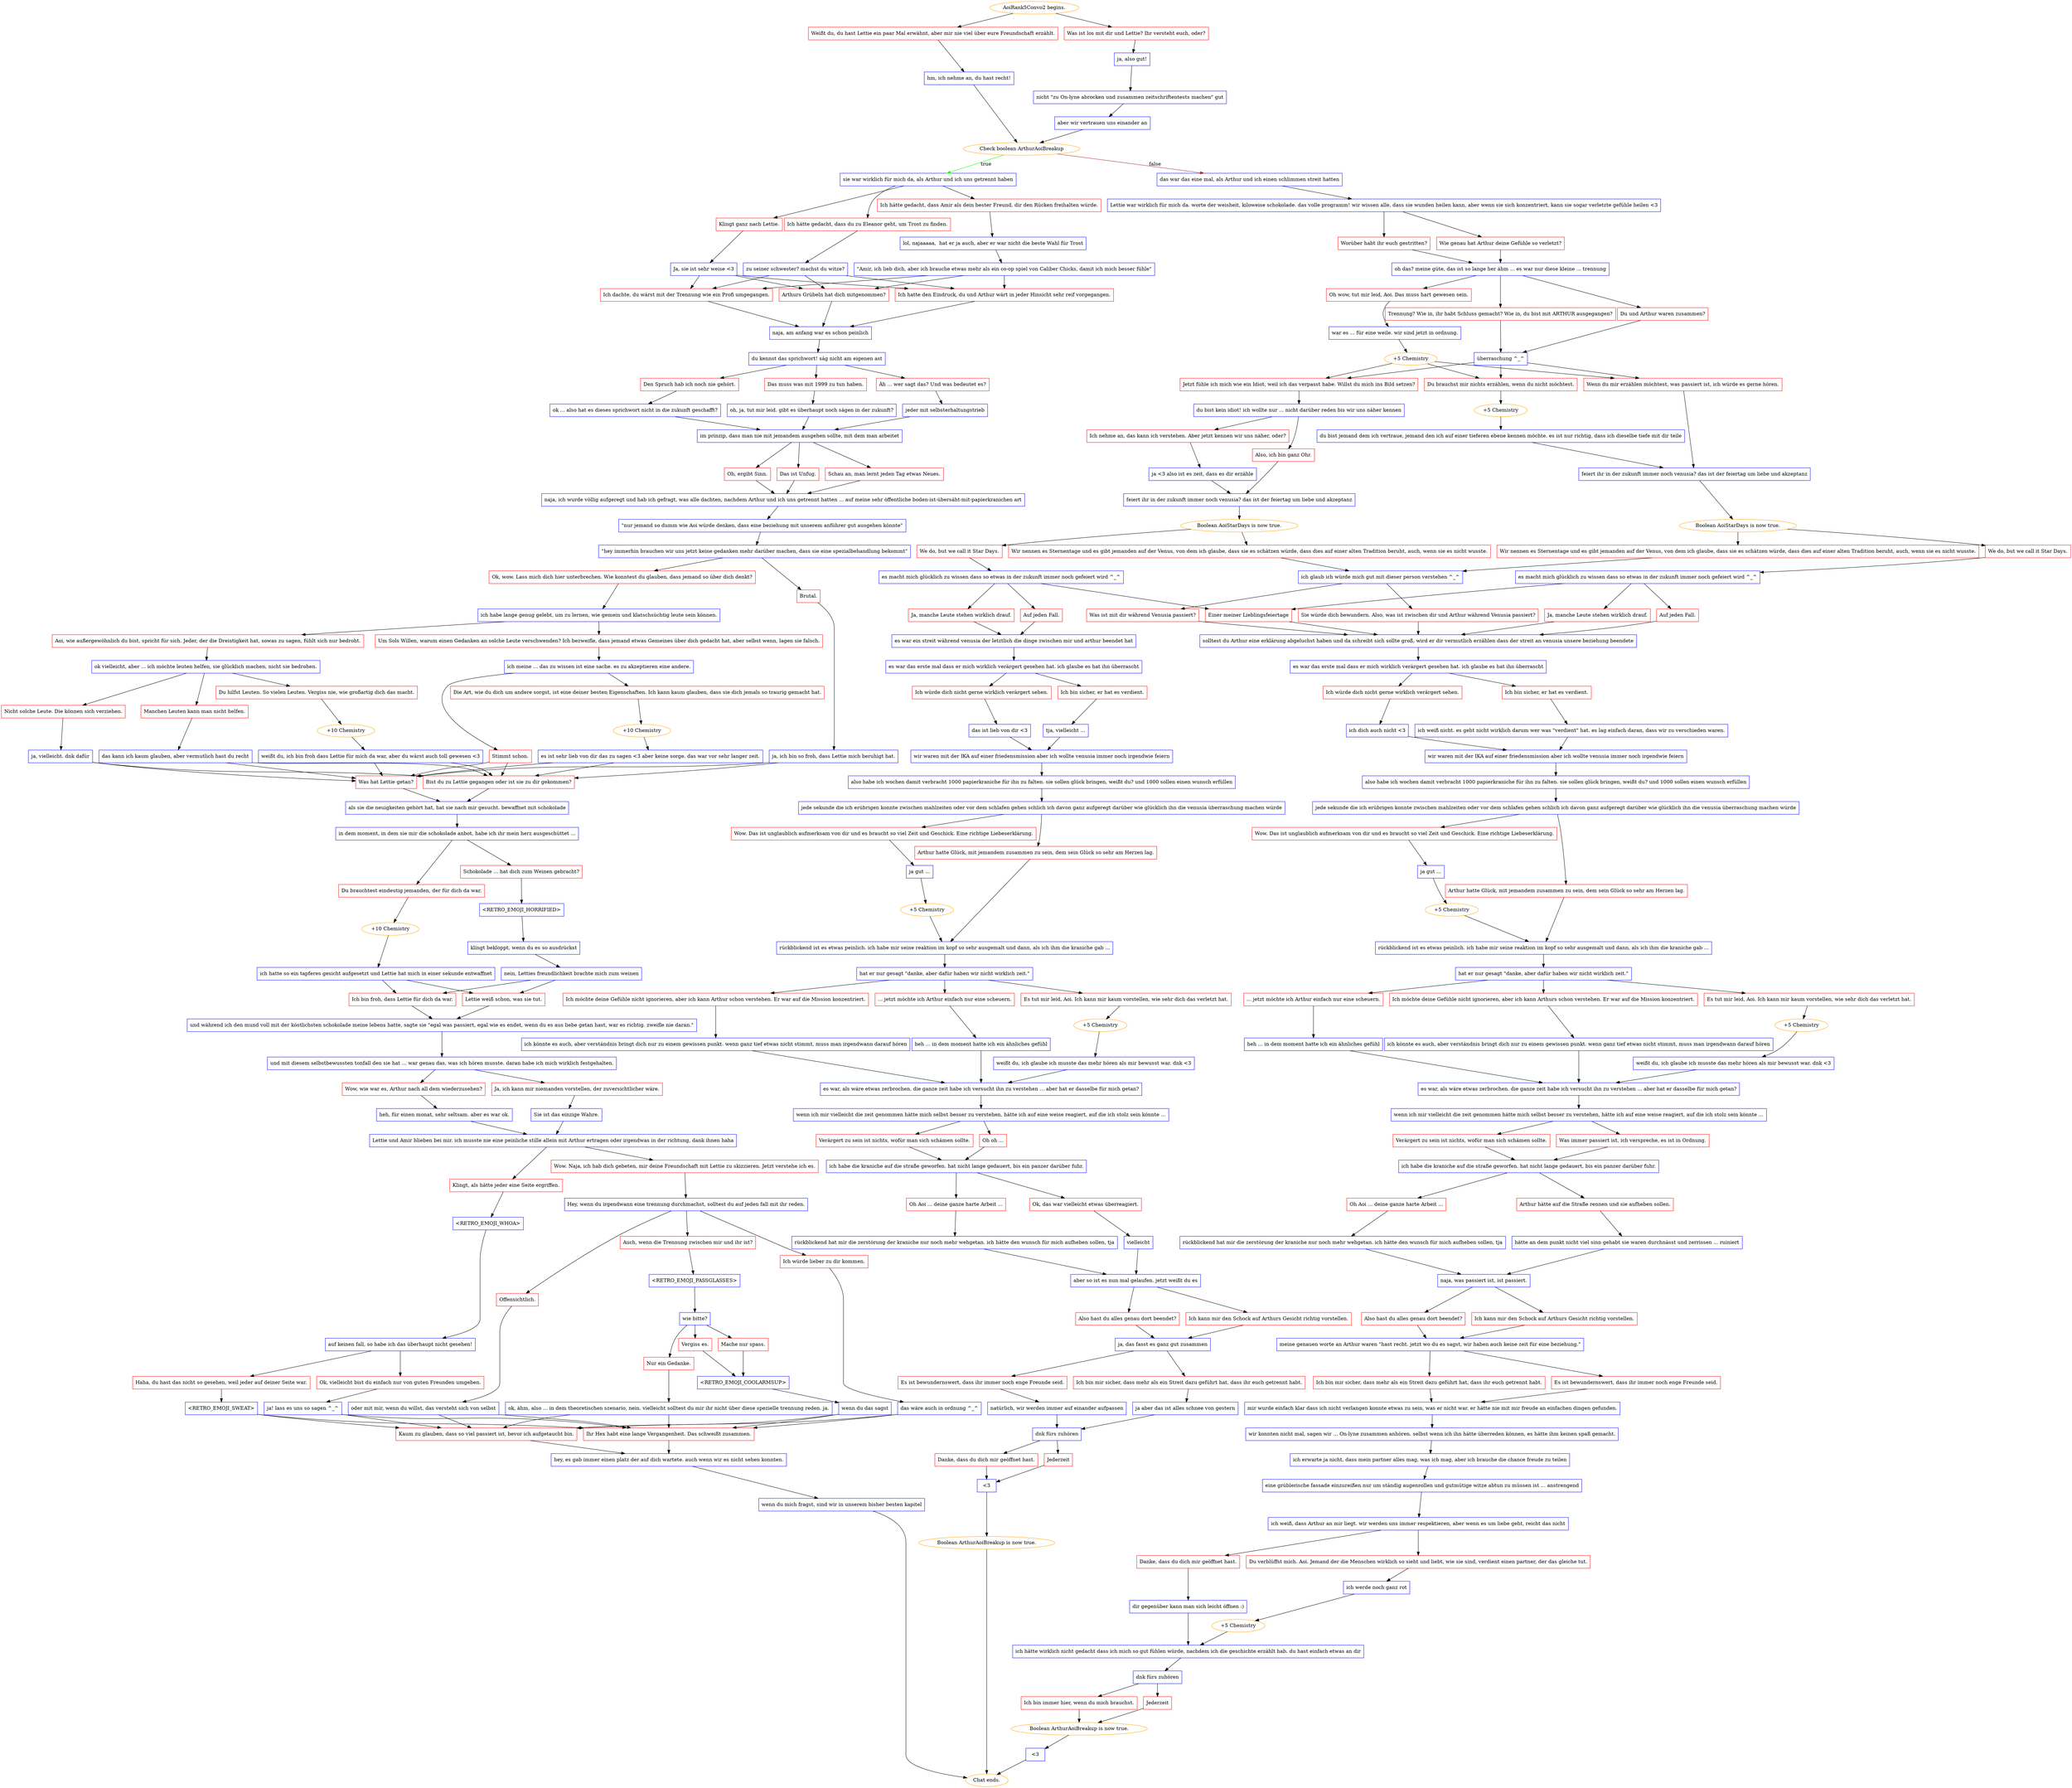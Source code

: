 digraph {
	"AoiRank5Convo2 begins." [color=orange];
		"AoiRank5Convo2 begins." -> j3477021569;
		"AoiRank5Convo2 begins." -> j3294594402;
	j3477021569 [label="Weißt du, du hast Lettie ein paar Mal erwähnt, aber mir nie viel über eure Freundschaft erzählt.",shape=box,color=red];
		j3477021569 -> j3650280233;
	j3294594402 [label="Was ist los mit dir und Lettie? Ihr versteht euch, oder?",shape=box,color=red];
		j3294594402 -> j3487006974;
	j3650280233 [label="hm, ich nehme an, du hast recht!",shape=box,color=blue];
		j3650280233 -> j3919667655;
	j3487006974 [label="ja, also gut!",shape=box,color=blue];
		j3487006974 -> j1488090447;
	j3919667655 [label="Check boolean ArthurAoiBreakup",color=orange];
		j3919667655 -> j3560414263 [label=true,color=green];
		j3919667655 -> j2939647334 [label=false,color=brown];
	j1488090447 [label="nicht \"zu On-lyne abrocken und zusammen zeitschriftentests machen\" gut",shape=box,color=blue];
		j1488090447 -> j1268631078;
	j3560414263 [label="sie war wirklich für mich da, als Arthur und ich uns getrennt haben",shape=box,color=blue];
		j3560414263 -> j3977322530;
		j3560414263 -> j3720492123;
		j3560414263 -> j3176585281;
	j2939647334 [label="das war das eine mal, als Arthur und ich einen schlimmen streit hatten",shape=box,color=blue];
		j2939647334 -> j1392105976;
	j1268631078 [label="aber wir vertrauen uns einander an",shape=box,color=blue];
		j1268631078 -> j3919667655;
	j3977322530 [label="Ich hätte gedacht, dass du zu Eleanor geht, um Trost zu finden.",shape=box,color=red];
		j3977322530 -> j3390606686;
	j3720492123 [label="Ich hätte gedacht, dass Amir als dein bester Freund, dir den Rücken freihalten würde.",shape=box,color=red];
		j3720492123 -> j4102182288;
	j3176585281 [label="Klingt ganz nach Lettie.",shape=box,color=red];
		j3176585281 -> j2570340205;
	j1392105976 [label="Lettie war wirklich für mich da. worte der weisheit, kiloweise schokolade. das volle programm! wir wissen alle, dass sie wunden heilen kann, aber wenn sie sich konzentriert, kann sie sogar verletzte gefühle heilen <3",shape=box,color=blue];
		j1392105976 -> j3094957696;
		j1392105976 -> j441304793;
	j3390606686 [label="zu seiner schwester? machst du witze?",shape=box,color=blue];
		j3390606686 -> j780218478;
		j3390606686 -> j504691422;
		j3390606686 -> j1503249200;
	j4102182288 [label="lol, najaaaaa,  hat er ja auch, aber er war nicht die beste Wahl für Trost",shape=box,color=blue];
		j4102182288 -> j3913052043;
	j2570340205 [label="Ja, sie ist sehr weise <3",shape=box,color=blue];
		j2570340205 -> j780218478;
		j2570340205 -> j504691422;
		j2570340205 -> j1503249200;
	j3094957696 [label="Worüber habt ihr euch gestritten?",shape=box,color=red];
		j3094957696 -> j3691853665;
	j441304793 [label="Wie genau hat Arthur deine Gefühle so verletzt?",shape=box,color=red];
		j441304793 -> j3691853665;
	j780218478 [label="Arthurs Grübeln hat dich mitgenommen?",shape=box,color=red];
		j780218478 -> j535762862;
	j504691422 [label="Ich dachte, du wärst mit der Trennung wie ein Profi umgegangen.",shape=box,color=red];
		j504691422 -> j535762862;
	j1503249200 [label="Ich hatte den Eindruck, du und Arthur wärt in jeder Hinsicht sehr reif vorgegangen.",shape=box,color=red];
		j1503249200 -> j535762862;
	j3913052043 [label="\"Amir, ich lieb dich, aber ich brauche etwas mehr als ein co-op spiel von Caliber Chicks, damit ich mich besser fühle\"",shape=box,color=blue];
		j3913052043 -> j780218478;
		j3913052043 -> j504691422;
		j3913052043 -> j1503249200;
	j3691853665 [label="oh das? meine güte, das ist so lange her ähm ... es war nur diese kleine ... trennung",shape=box,color=blue];
		j3691853665 -> j3103148362;
		j3691853665 -> j3460285749;
		j3691853665 -> j3544741122;
	j535762862 [label="naja, am anfang war es schon peinlich",shape=box,color=blue];
		j535762862 -> j3767850357;
	j3103148362 [label="Du und Arthur waren zusammen?",shape=box,color=red];
		j3103148362 -> j2662232047;
	j3460285749 [label="Trennung? Wie in, ihr habt Schluss gemacht? Wie in, du bist mit ARTHUR ausgegangen?",shape=box,color=red];
		j3460285749 -> j2662232047;
	j3544741122 [label="Oh wow, tut mir leid, Aoi. Das muss hart gewesen sein.",shape=box,color=red];
		j3544741122 -> j613455927;
	j3767850357 [label="du kennst das sprichwort! säg nicht am eigenen ast",shape=box,color=blue];
		j3767850357 -> j3901383891;
		j3767850357 -> j3266433402;
		j3767850357 -> j327862373;
	j2662232047 [label="überraschung ^_^",shape=box,color=blue];
		j2662232047 -> j2466696212;
		j2662232047 -> j3356162265;
		j2662232047 -> j568164508;
	j613455927 [label="war es ... für eine weile. wir sind jetzt in ordnung.",shape=box,color=blue];
		j613455927 -> j1152607240;
	j3901383891 [label="Den Spruch hab ich noch nie gehört.",shape=box,color=red];
		j3901383891 -> j2303475129;
	j3266433402 [label="Das muss was mit 1999 zu tun haben.",shape=box,color=red];
		j3266433402 -> j4052316496;
	j327862373 [label="Äh ... wer sagt das? Und was bedeutet es?",shape=box,color=red];
		j327862373 -> j2016711953;
	j2466696212 [label="Du brauchst mir nichts erzählen, wenn du nicht möchtest.",shape=box,color=red];
		j2466696212 -> j2939144316;
	j3356162265 [label="Wenn du mir erzählen möchtest, was passiert ist, ich würde es gerne hören.",shape=box,color=red];
		j3356162265 -> j1672078435;
	j568164508 [label="Jetzt fühle ich mich wie ein Idiot, weil ich das verpasst habe. Willst du mich ins Bild setzen?",shape=box,color=red];
		j568164508 -> j3243603313;
	j1152607240 [label="+5 Chemistry",color=orange];
		j1152607240 -> j2466696212;
		j1152607240 -> j3356162265;
		j1152607240 -> j568164508;
	j2303475129 [label="ok ... also hat es dieses sprichwort nicht in die zukunft geschafft?",shape=box,color=blue];
		j2303475129 -> j1015589545;
	j4052316496 [label="oh, ja, tut mir leid. gibt es überhaupt noch sägen in der zukunft?",shape=box,color=blue];
		j4052316496 -> j1015589545;
	j2016711953 [label="jeder mit selbsterhaltungstrieb",shape=box,color=blue];
		j2016711953 -> j1015589545;
	j2939144316 [label="+5 Chemistry",color=orange];
		j2939144316 -> j1369342312;
	j1672078435 [label="feiert ihr in der zukunft immer noch venusia? das ist der feiertag um liebe und akzeptanz",shape=box,color=blue];
		j1672078435 -> j3698431878;
	j3243603313 [label="du bist kein idiot! ich wollte nur ... nicht darüber reden bis wir uns näher kennen",shape=box,color=blue];
		j3243603313 -> j3265339991;
		j3243603313 -> j3744511865;
	j1015589545 [label="im prinzip, dass man nie mit jemandem ausgehen sollte, mit dem man arbeitet",shape=box,color=blue];
		j1015589545 -> j4029605629;
		j1015589545 -> j2716159102;
		j1015589545 -> j2268184551;
	j1369342312 [label="du bist jemand dem ich vertraue, jemand den ich auf einer tieferen ebene kennen möchte. es ist nur richtig, dass ich dieselbe tiefe mit dir teile",shape=box,color=blue];
		j1369342312 -> j1672078435;
	j3698431878 [label="Boolean AoiStarDays is now true.",color=orange];
		j3698431878 -> j3611005514;
		j3698431878 -> j1807343588;
	j3265339991 [label="Also, ich bin ganz Ohr.",shape=box,color=red];
		j3265339991 -> j2591609344;
	j3744511865 [label="Ich nehme an, das kann ich verstehen. Aber jetzt kennen wir uns näher, oder?",shape=box,color=red];
		j3744511865 -> j2867144364;
	j4029605629 [label="Oh, ergibt Sinn.",shape=box,color=red];
		j4029605629 -> j2865306154;
	j2716159102 [label="Das ist Unfug.",shape=box,color=red];
		j2716159102 -> j2865306154;
	j2268184551 [label="Schau an, man lernt jeden Tag etwas Neues.",shape=box,color=red];
		j2268184551 -> j2865306154;
	j3611005514 [label="We do, but we call it Star Days.",shape=box,color=red];
		j3611005514 -> j296850145;
	j1807343588 [label="Wir nennen es Sternentage und es gibt jemanden auf der Venus, von dem ich glaube, dass sie es schätzen würde, dass dies auf einer alten Tradition beruht, auch, wenn sie es nicht wusste.",shape=box,color=red];
		j1807343588 -> j4126614839;
	j2591609344 [label="feiert ihr in der zukunft immer noch venusia? das ist der feiertag um liebe und akzeptanz",shape=box,color=blue];
		j2591609344 -> j3257642712;
	j2867144364 [label="ja <3 also ist es zeit, dass es dir erzähle",shape=box,color=blue];
		j2867144364 -> j2591609344;
	j2865306154 [label="naja, ich wurde völlig aufgeregt und hab ich gefragt, was alle dachten, nachdem Arthur und ich uns getrennt hatten ... auf meine sehr öffentliche boden-ist-übersäht-mit-papierkranichen art",shape=box,color=blue];
		j2865306154 -> j675491734;
	j296850145 [label="es macht mich glücklich zu wissen dass so etwas in der zukunft immer noch gefeiert wird ^_^",shape=box,color=blue];
		j296850145 -> j1763626444;
		j296850145 -> j1506952043;
		j296850145 -> j1950791136;
	j4126614839 [label="ich glaub ich würde mich gut mit dieser person verstehen ^_^",shape=box,color=blue];
		j4126614839 -> j835873596;
		j4126614839 -> j2275949918;
	j3257642712 [label="Boolean AoiStarDays is now true.",color=orange];
		j3257642712 -> j1434432368;
		j3257642712 -> j1212413361;
	j675491734 [label="\"nur jemand so dumm wie Aoi würde denken, dass eine beziehung mit unserem anführer gut ausgehen könnte\"",shape=box,color=blue];
		j675491734 -> j3446516742;
	j1763626444 [label="Auf jeden Fall.",shape=box,color=red];
		j1763626444 -> j3290331504;
	j1506952043 [label="Ja, manche Leute stehen wirklich drauf.",shape=box,color=red];
		j1506952043 -> j3290331504;
	j1950791136 [label="Einer meiner Lieblingsfeiertage",shape=box,color=red];
		j1950791136 -> j3290331504;
	j835873596 [label="Sie würde dich bewundern. Also, was ist zwischen dir und Arthur während Venusia passiert?",shape=box,color=red];
		j835873596 -> j3290331504;
	j2275949918 [label="Was ist mit dir während Venusia passiert?",shape=box,color=red];
		j2275949918 -> j3290331504;
	j1434432368 [label="Wir nennen es Sternentage und es gibt jemanden auf der Venus, von dem ich glaube, dass sie es schätzen würde, dass dies auf einer alten Tradition beruht, auch, wenn sie es nicht wusste.",shape=box,color=red];
		j1434432368 -> j4126614839;
	j1212413361 [label="We do, but we call it Star Days.",shape=box,color=red];
		j1212413361 -> j170454315;
	j3446516742 [label="\"hey immerhin brauchen wir uns jetzt keine gedanken mehr darüber machen, dass sie eine spezialbehandlung bekommt\"",shape=box,color=blue];
		j3446516742 -> j422920866;
		j3446516742 -> j3265308304;
	j3290331504 [label="solltest du Arthur eine erklärung abgeluchst haben und da schreibt sich sollte groß, wird er dir vermutlich erzählen dass der streit an venusia unsere beziehung beendete",shape=box,color=blue];
		j3290331504 -> j793407877;
	j170454315 [label="es macht mich glücklich zu wissen dass so etwas in der zukunft immer noch gefeiert wird ^_^",shape=box,color=blue];
		j170454315 -> j1950791136;
		j170454315 -> j795337374;
		j170454315 -> j138446416;
	j422920866 [label="Ok, wow. Lass mich dich hier unterbrechen. Wie konntest du glauben, dass jemand so über dich denkt?",shape=box,color=red];
		j422920866 -> j1260147142;
	j3265308304 [label="Brutal.",shape=box,color=red];
		j3265308304 -> j3197208839;
	j793407877 [label="es war das erste mal dass er mich wirklich verärgert gesehen hat. ich glaube es hat ihn überrascht",shape=box,color=blue];
		j793407877 -> j4046630151;
		j793407877 -> j2077420198;
	j795337374 [label="Ja, manche Leute stehen wirklich drauf.",shape=box,color=red];
		j795337374 -> j3992732885;
	j138446416 [label="Auf jeden Fall.",shape=box,color=red];
		j138446416 -> j3992732885;
	j1260147142 [label="ich habe lange genug gelebt, um zu lernen, wie gemein und klatschsüchtig leute sein können.",shape=box,color=blue];
		j1260147142 -> j2432588863;
		j1260147142 -> j779221651;
	j3197208839 [label="ja, ich bin so froh, dass Lettie mich beruhigt hat.",shape=box,color=blue];
		j3197208839 -> j2506845696;
		j3197208839 -> j507171388;
	j4046630151 [label="Ich würde dich nicht gerne wirklich verärgert sehen.",shape=box,color=red];
		j4046630151 -> j1064131463;
	j2077420198 [label="Ich bin sicher, er hat es verdient.",shape=box,color=red];
		j2077420198 -> j1561173181;
	j3992732885 [label="es war ein streit während venusia der letztlich die dinge zwischen mir und arthur beendet hat",shape=box,color=blue];
		j3992732885 -> j2222973681;
	j2432588863 [label="Um Sols Willen, warum einen Gedanken an solche Leute verschwenden? Ich bezweifle, dass jemand etwas Gemeines über dich gedacht hat, aber selbst wenn, lagen sie falsch.",shape=box,color=red];
		j2432588863 -> j585056533;
	j779221651 [label="Aoi, wie außergewöhnlich du bist, spricht für sich. Jeder, der die Dreistigkeit hat, sowas zu sagen, fühlt sich nur bedroht.",shape=box,color=red];
		j779221651 -> j350685371;
	j2506845696 [label="Bist du zu Lettie gegangen oder ist sie zu dir gekommen?",shape=box,color=red];
		j2506845696 -> j756357838;
	j507171388 [label="Was hat Lettie getan?",shape=box,color=red];
		j507171388 -> j756357838;
	j1064131463 [label="ich dich auch nicht <3",shape=box,color=blue];
		j1064131463 -> j725373968;
	j1561173181 [label="ich weiß nicht. es geht nicht wirklich darum wer was \"verdient\" hat. es lag einfach daran, dass wir zu verschieden waren.",shape=box,color=blue];
		j1561173181 -> j725373968;
	j2222973681 [label="es war das erste mal dass er mich wirklich verärgert gesehen hat. ich glaube es hat ihn überrascht",shape=box,color=blue];
		j2222973681 -> j2877079029;
		j2222973681 -> j4151111594;
	j585056533 [label="ich meine ... das zu wissen ist eine sache. es zu akzeptieren eine andere.",shape=box,color=blue];
		j585056533 -> j4232988239;
		j585056533 -> j2427057107;
	j350685371 [label="ok vielleicht, aber ... ich möchte leuten helfen, sie glücklich machen, nicht sie bedrohen.",shape=box,color=blue];
		j350685371 -> j1288769531;
		j350685371 -> j2985192800;
		j350685371 -> j2197766703;
	j756357838 [label="als sie die neuigkeiten gehört hat, hat sie nach mir gesucht. bewaffnet mit schokolade",shape=box,color=blue];
		j756357838 -> j280110423;
	j725373968 [label="wir waren mit der IKA auf einer friedensmission aber ich wollte venusia immer noch irgendwie feiern",shape=box,color=blue];
		j725373968 -> j3905383439;
	j2877079029 [label="Ich würde dich nicht gerne wirklich verärgert sehen.",shape=box,color=red];
		j2877079029 -> j343292490;
	j4151111594 [label="Ich bin sicher, er hat es verdient.",shape=box,color=red];
		j4151111594 -> j3588333816;
	j4232988239 [label="Die Art, wie du dich um andere sorgst, ist eine deiner besten Eigenschaften. Ich kann kaum glauben, dass sie dich jemals so traurig gemacht hat.",shape=box,color=red];
		j4232988239 -> j1865525183;
	j2427057107 [label="Stimmt schon.",shape=box,color=red];
		j2427057107 -> j2506845696;
		j2427057107 -> j507171388;
	j1288769531 [label="Nicht solche Leute. Die können sich verziehen.",shape=box,color=red];
		j1288769531 -> j2101491430;
	j2985192800 [label="Manchen Leuten kann man nicht helfen.",shape=box,color=red];
		j2985192800 -> j2712309587;
	j2197766703 [label="Du hilfst Leuten. So vielen Leuten. Vergiss nie, wie großartig dich das macht.",shape=box,color=red];
		j2197766703 -> j2425581373;
	j280110423 [label="in dem moment, in dem sie mir die schokolade anbot, habe ich ihr mein herz ausgeschüttet ...",shape=box,color=blue];
		j280110423 -> j3509378108;
		j280110423 -> j292643532;
	j3905383439 [label="also habe ich wochen damit verbracht 1000 papierkraniche für ihn zu falten. sie sollen glück bringen, weißt du? und 1000 sollen einen wunsch erfüllen",shape=box,color=blue];
		j3905383439 -> j3738655088;
	j343292490 [label="das ist lieb von dir <3",shape=box,color=blue];
		j343292490 -> j4185618015;
	j3588333816 [label="tja, vielleicht ...",shape=box,color=blue];
		j3588333816 -> j4185618015;
	j1865525183 [label="+10 Chemistry",color=orange];
		j1865525183 -> j350636615;
	j2101491430 [label="ja, vielleicht. dnk dafür",shape=box,color=blue];
		j2101491430 -> j2506845696;
		j2101491430 -> j507171388;
	j2712309587 [label="das kann ich kaum glauben, aber vermutlich hast du recht",shape=box,color=blue];
		j2712309587 -> j2506845696;
		j2712309587 -> j507171388;
	j2425581373 [label="+10 Chemistry",color=orange];
		j2425581373 -> j2082011066;
	j3509378108 [label="Du brauchtest eindeutig jemanden, der für dich da war.",shape=box,color=red];
		j3509378108 -> j2812193743;
	j292643532 [label="Schokolade ... hat dich zum Weinen gebracht?",shape=box,color=red];
		j292643532 -> j2721824104;
	j3738655088 [label="jede sekunde die ich erübrigen konnte zwischen mahlzeiten oder vor dem schlafen gehen schlich ich davon ganz aufgeregt darüber wie glücklich ihn die venusia überraschung machen würde",shape=box,color=blue];
		j3738655088 -> j2520783197;
		j3738655088 -> j2728992382;
	j4185618015 [label="wir waren mit der IKA auf einer friedensmission aber ich wollte venusia immer noch irgendwie feiern",shape=box,color=blue];
		j4185618015 -> j1366521935;
	j350636615 [label="es ist sehr lieb von dir das zu sagen <3 aber keine sorge. das war vor sehr langer zeit.",shape=box,color=blue];
		j350636615 -> j2506845696;
		j350636615 -> j507171388;
	j2082011066 [label="weißt du, ich bin froh dass Lettie für mich da war, aber du wärst auch toll gewesen <3",shape=box,color=blue];
		j2082011066 -> j2506845696;
		j2082011066 -> j507171388;
	j2812193743 [label="+10 Chemistry",color=orange];
		j2812193743 -> j1004744099;
	j2721824104 [label="<RETRO_EMOJI_HORRIFIED>",shape=box,color=blue];
		j2721824104 -> j1804285859;
	j2520783197 [label="Wow. Das ist unglaublich aufmerksam von dir und es braucht so viel Zeit und Geschick. Eine richtige Liebeserklärung.",shape=box,color=red];
		j2520783197 -> j1331254543;
	j2728992382 [label="Arthur hatte Glück, mit jemandem zusammen zu sein, dem sein Glück so sehr am Herzen lag.",shape=box,color=red];
		j2728992382 -> j1660503847;
	j1366521935 [label="also habe ich wochen damit verbracht 1000 papierkraniche für ihn zu falten. sie sollen glück bringen, weißt du? und 1000 sollen einen wunsch erfüllen",shape=box,color=blue];
		j1366521935 -> j2928457261;
	j1004744099 [label="ich hatte so ein tapferes gesicht aufgesetzt und Lettie hat mich in einer sekunde entwaffnet",shape=box,color=blue];
		j1004744099 -> j1389449866;
		j1004744099 -> j2049022972;
	j1804285859 [label="klingt bekloppt, wenn du es so ausdrückst",shape=box,color=blue];
		j1804285859 -> j1146985371;
	j1331254543 [label="ja gut ...",shape=box,color=blue];
		j1331254543 -> j1831258789;
	j1660503847 [label="rückblickend ist es etwas peinlich. ich habe mir seine reaktion im kopf so sehr ausgemalt und dann, als ich ihm die kraniche gab ...",shape=box,color=blue];
		j1660503847 -> j2717053790;
	j2928457261 [label="jede sekunde die ich erübrigen konnte zwischen mahlzeiten oder vor dem schlafen gehen schlich ich davon ganz aufgeregt darüber wie glücklich ihn die venusia überraschung machen würde",shape=box,color=blue];
		j2928457261 -> j2100838822;
		j2928457261 -> j2134862680;
	j1389449866 [label="Ich bin froh, dass Lettie für dich da war.",shape=box,color=red];
		j1389449866 -> j3060572427;
	j2049022972 [label="Lettie weiß schon, was sie tut.",shape=box,color=red];
		j2049022972 -> j3060572427;
	j1146985371 [label="nein, Letties freundlichkeit brachte mich zum weinen",shape=box,color=blue];
		j1146985371 -> j1389449866;
		j1146985371 -> j2049022972;
	j1831258789 [label="+5 Chemistry",color=orange];
		j1831258789 -> j1660503847;
	j2717053790 [label="hat er nur gesagt \"danke, aber dafür haben wir nicht wirklich zeit.\"",shape=box,color=blue];
		j2717053790 -> j3781983299;
		j2717053790 -> j2715067788;
		j2717053790 -> j1145833265;
	j2100838822 [label="Arthur hatte Glück, mit jemandem zusammen zu sein, dem sein Glück so sehr am Herzen lag.",shape=box,color=red];
		j2100838822 -> j988132520;
	j2134862680 [label="Wow. Das ist unglaublich aufmerksam von dir und es braucht so viel Zeit und Geschick. Eine richtige Liebeserklärung.",shape=box,color=red];
		j2134862680 -> j1513188031;
	j3060572427 [label="und während ich den mund voll mit der köstlichsten schokolade meine lebens hatte, sagte sie \"egal was passiert, egal wie es endet, wenn du es aus liebe getan hast, war es richtig. zweifle nie daran.\"",shape=box,color=blue];
		j3060572427 -> j104170971;
	j3781983299 [label="... jetzt möchte ich Arthur einfach nur eine scheuern.",shape=box,color=red];
		j3781983299 -> j2699151753;
	j2715067788 [label="Es tut mir leid, Aoi. Ich kann mir kaum vorstellen, wie sehr dich das verletzt hat.",shape=box,color=red];
		j2715067788 -> j1690771078;
	j1145833265 [label="Ich möchte deine Gefühle nicht ignorieren, aber ich kann Arthurs schon verstehen. Er war auf die Mission konzentriert.",shape=box,color=red];
		j1145833265 -> j2939761039;
	j988132520 [label="rückblickend ist es etwas peinlich. ich habe mir seine reaktion im kopf so sehr ausgemalt und dann, als ich ihm die kraniche gab ...",shape=box,color=blue];
		j988132520 -> j1200053564;
	j1513188031 [label="ja gut ...",shape=box,color=blue];
		j1513188031 -> j367141560;
	j104170971 [label="und mit diesem selbstbewussten tonfall den sie hat ... war genau das, was ich hören musste. daran habe ich mich wirklich festgehalten.",shape=box,color=blue];
		j104170971 -> j1138051560;
		j104170971 -> j3993284015;
	j2699151753 [label="heh ... in dem moment hatte ich ein ähnliches gefühl",shape=box,color=blue];
		j2699151753 -> j1354611383;
	j1690771078 [label="+5 Chemistry",color=orange];
		j1690771078 -> j1609239679;
	j2939761039 [label="ich könnte es auch, aber verständnis bringt dich nur zu einem gewissen punkt. wenn ganz tief etwas nicht stimmt, muss man irgendwann darauf hören",shape=box,color=blue];
		j2939761039 -> j1354611383;
	j1200053564 [label="hat er nur gesagt \"danke, aber dafür haben wir nicht wirklich zeit.\"",shape=box,color=blue];
		j1200053564 -> j2788975259;
		j1200053564 -> j2772849668;
		j1200053564 -> j3855795419;
	j367141560 [label="+5 Chemistry",color=orange];
		j367141560 -> j988132520;
	j1138051560 [label="Wow, wie war es, Arthur nach all dem wiederzusehen?",shape=box,color=red];
		j1138051560 -> j2717011467;
	j3993284015 [label="Ja, ich kann mir niemanden vorstellen, der zuversichtlicher wäre.",shape=box,color=red];
		j3993284015 -> j3340517633;
	j1354611383 [label="es war, als wäre etwas zerbrochen. die ganze zeit habe ich versucht ihn zu verstehen ... aber hat er dasselbe für mich getan?",shape=box,color=blue];
		j1354611383 -> j4133596587;
	j1609239679 [label="weißt du, ich glaube ich musste das mehr hören als mir bewusst war. dnk <3",shape=box,color=blue];
		j1609239679 -> j1354611383;
	j2788975259 [label="Ich möchte deine Gefühle nicht ignorieren, aber ich kann Arthur schon verstehen. Er war auf die Mission konzentriert.",shape=box,color=red];
		j2788975259 -> j2245025470;
	j2772849668 [label="Es tut mir leid, Aoi. Ich kann mir kaum vorstellen, wie sehr dich das verletzt hat.",shape=box,color=red];
		j2772849668 -> j1472964396;
	j3855795419 [label="... jetzt möchte ich Arthur einfach nur eine scheuern.",shape=box,color=red];
		j3855795419 -> j3600758027;
	j2717011467 [label="heh, für einen monat, sehr seltsam. aber es war ok.",shape=box,color=blue];
		j2717011467 -> j3441171766;
	j3340517633 [label="Sie ist das einzige Wahre.",shape=box,color=blue];
		j3340517633 -> j3441171766;
	j4133596587 [label="wenn ich mir vielleicht die zeit genommen hätte mich selbst besser zu verstehen, hätte ich auf eine weise reagiert, auf die ich stolz sein könnte ...",shape=box,color=blue];
		j4133596587 -> j3310069807;
		j4133596587 -> j764969062;
	j2245025470 [label="ich könnte es auch, aber verständnis bringt dich nur zu einem gewissen punkt. wenn ganz tief etwas nicht stimmt, muss man irgendwann darauf hören",shape=box,color=blue];
		j2245025470 -> j4101051360;
	j1472964396 [label="+5 Chemistry",color=orange];
		j1472964396 -> j1997978330;
	j3600758027 [label="heh ... in dem moment hatte ich ein ähnliches gefühl",shape=box,color=blue];
		j3600758027 -> j4101051360;
	j3441171766 [label="Lettie und Amir blieben bei mir. ich musste nie eine peinliche stille allein mit Arthur ertragen oder irgendwas in der richtung, dank ihnen haha",shape=box,color=blue];
		j3441171766 -> j1618700826;
		j3441171766 -> j1729151017;
	j3310069807 [label="Verärgert zu sein ist nichts, wofür man sich schämen sollte.",shape=box,color=red];
		j3310069807 -> j1707004017;
	j764969062 [label="Was immer passiert ist, ich verspreche, es ist in Ordnung.",shape=box,color=red];
		j764969062 -> j1707004017;
	j4101051360 [label="es war, als wäre etwas zerbrochen. die ganze zeit habe ich versucht ihn zu verstehen ... aber hat er dasselbe für mich getan?",shape=box,color=blue];
		j4101051360 -> j3762067775;
	j1997978330 [label="weißt du, ich glaube ich musste das mehr hören als mir bewusst war. dnk <3",shape=box,color=blue];
		j1997978330 -> j4101051360;
	j1618700826 [label="Wow. Naja, ich hab dich gebeten, mir deine Freundschaft mit Lettie zu skizzieren. Jetzt verstehe ich es.",shape=box,color=red];
		j1618700826 -> j2147748092;
	j1729151017 [label="Klingt, als hätte jeder eine Seite ergriffen.",shape=box,color=red];
		j1729151017 -> j1851097356;
	j1707004017 [label="ich habe die kraniche auf die straße geworfen. hat nicht lange gedauert, bis ein panzer darüber fuhr.",shape=box,color=blue];
		j1707004017 -> j1642985170;
		j1707004017 -> j4114499091;
	j3762067775 [label="wenn ich mir vielleicht die zeit genommen hätte mich selbst besser zu verstehen, hätte ich auf eine weise reagiert, auf die ich stolz sein könnte ...",shape=box,color=blue];
		j3762067775 -> j272307267;
		j3762067775 -> j3306479521;
	j2147748092 [label="Hey, wenn du irgendwann eine trennung durchmachst, solltest du auf jeden fall mit ihr reden.",shape=box,color=blue];
		j2147748092 -> j1053156908;
		j2147748092 -> j2040995902;
		j2147748092 -> j172596003;
	j1851097356 [label="<RETRO_EMOJI_WHOA>",shape=box,color=blue];
		j1851097356 -> j2501072155;
	j1642985170 [label="Oh Aoi ... deine ganze harte Arbeit ...",shape=box,color=red];
		j1642985170 -> j1246621140;
	j4114499091 [label="Arthur hätte auf die Straße rennen und sie aufheben sollen.",shape=box,color=red];
		j4114499091 -> j2110944599;
	j272307267 [label="Verärgert zu sein ist nichts, wofür man sich schämen sollte.",shape=box,color=red];
		j272307267 -> j3483616258;
	j3306479521 [label="Oh oh ...",shape=box,color=red];
		j3306479521 -> j3483616258;
	j1053156908 [label="Auch, wenn die Trennung zwischen mir und ihr ist?",shape=box,color=red];
		j1053156908 -> j2428692059;
	j2040995902 [label="Ich würde lieber zu dir kommen.",shape=box,color=red];
		j2040995902 -> j1859718628;
	j172596003 [label="Offensichtlich.",shape=box,color=red];
		j172596003 -> j1665250988;
	j2501072155 [label="auf keinen fall, so habe ich das überhaupt nicht gesehen!",shape=box,color=blue];
		j2501072155 -> j4096768068;
		j2501072155 -> j1572654870;
	j1246621140 [label="rückblickend hat mir die zerstörung der kraniche nur noch mehr wehgetan. ich hätte den wunsch für mich aufheben sollen, tja",shape=box,color=blue];
		j1246621140 -> j1614219878;
	j2110944599 [label="hätte an dem punkt nicht viel sinn gehabt sie waren durchnässt und zerrissen ... ruiniert",shape=box,color=blue];
		j2110944599 -> j1614219878;
	j3483616258 [label="ich habe die kraniche auf die straße geworfen. hat nicht lange gedauert, bis ein panzer darüber fuhr.",shape=box,color=blue];
		j3483616258 -> j2699708212;
		j3483616258 -> j1077096823;
	j2428692059 [label="<RETRO_EMOJI_PASSGLASSES>",shape=box,color=blue];
		j2428692059 -> j3960004590;
	j1859718628 [label="das wäre auch in ordnung ^_^",shape=box,color=blue];
		j1859718628 -> j726958392;
		j1859718628 -> j372469652;
	j1665250988 [label="oder mit mir, wenn du willst, das versteht sich von selbst",shape=box,color=blue];
		j1665250988 -> j726958392;
		j1665250988 -> j372469652;
	j4096768068 [label="Haha, du hast das nicht so gesehen, weil jeder auf deiner Seite war.",shape=box,color=red];
		j4096768068 -> j3599167279;
	j1572654870 [label="Ok, vielleicht bist du einfach nur von guten Freunden umgeben.",shape=box,color=red];
		j1572654870 -> j814054150;
	j1614219878 [label="naja, was passiert ist, ist passiert.",shape=box,color=blue];
		j1614219878 -> j2625124932;
		j1614219878 -> j3766556411;
	j2699708212 [label="Oh Aoi ... deine ganze harte Arbeit ...",shape=box,color=red];
		j2699708212 -> j1321647736;
	j1077096823 [label="Ok, das war vielleicht etwas überreagiert.",shape=box,color=red];
		j1077096823 -> j1284509989;
	j3960004590 [label="wie bitte?",shape=box,color=blue];
		j3960004590 -> j74136926;
		j3960004590 -> j218611482;
		j3960004590 -> j3638440828;
	j726958392 [label="Ihr Hex habt eine lange Vergangenheit. Das schweißt zusammen.",shape=box,color=red];
		j726958392 -> j1907723729;
	j372469652 [label="Kaum zu glauben, dass so viel passiert ist, bevor ich aufgetaucht bin.",shape=box,color=red];
		j372469652 -> j1907723729;
	j3599167279 [label="<RETRO_EMOJI_SWEAT>",shape=box,color=blue];
		j3599167279 -> j726958392;
		j3599167279 -> j372469652;
	j814054150 [label="ja! lass es uns so sagen ^_^",shape=box,color=blue];
		j814054150 -> j726958392;
		j814054150 -> j372469652;
	j2625124932 [label="Also hast du alles genau dort beendet?",shape=box,color=red];
		j2625124932 -> j1984378780;
	j3766556411 [label="Ich kann mir den Schock auf Arthurs Gesicht richtig vorstellen.",shape=box,color=red];
		j3766556411 -> j1984378780;
	j1321647736 [label="rückblickend hat mir die zerstörung der kraniche nur noch mehr wehgetan. ich hätte den wunsch für mich aufheben sollen, tja",shape=box,color=blue];
		j1321647736 -> j316846642;
	j1284509989 [label="vielleicht",shape=box,color=blue];
		j1284509989 -> j316846642;
	j74136926 [label="Nur ein Gedanke.",shape=box,color=red];
		j74136926 -> j2661689381;
	j218611482 [label="Mache nur spass.",shape=box,color=red];
		j218611482 -> j763930255;
	j3638440828 [label="Vergiss es.",shape=box,color=red];
		j3638440828 -> j763930255;
	j1907723729 [label="hey, es gab immer einen platz der auf dich wartete. auch wenn wir es nicht sehen konnten.",shape=box,color=blue];
		j1907723729 -> j3037553946;
	j1984378780 [label="meine genauen worte an Arthur waren \"hast recht. jetzt wo du es sagst, wir haben auch keine zeit für eine beziehung.\"",shape=box,color=blue];
		j1984378780 -> j797048938;
		j1984378780 -> j504278481;
	j316846642 [label="aber so ist es nun mal gelaufen. jetzt weißt du es",shape=box,color=blue];
		j316846642 -> j2380083047;
		j316846642 -> j2745008169;
	j2661689381 [label="ok, ähm, also ... in dem theoretischen szenario, nein. vielleicht solltest du mir ihr nicht über diese spezielle trennung reden. ja.",shape=box,color=blue];
		j2661689381 -> j726958392;
		j2661689381 -> j372469652;
	j763930255 [label="<RETRO_EMOJI_COOLARMSUP>",shape=box,color=blue];
		j763930255 -> j1838271498;
	j3037553946 [label="wenn du mich fragst, sind wir in unserem bisher besten kapitel",shape=box,color=blue];
		j3037553946 -> "Chat ends.";
	j797048938 [label="Es ist bewundernswert, dass ihr immer noch enge Freunde seid.",shape=box,color=red];
		j797048938 -> j4137078507;
	j504278481 [label="Ich bin mir sicher, dass mehr als ein Streit dazu geführt hat, dass ihr euch getrennt habt.",shape=box,color=red];
		j504278481 -> j4137078507;
	j2380083047 [label="Also hast du alles genau dort beendet?",shape=box,color=red];
		j2380083047 -> j3408937711;
	j2745008169 [label="Ich kann mir den Schock auf Arthurs Gesicht richtig vorstellen.",shape=box,color=red];
		j2745008169 -> j3408937711;
	j1838271498 [label="wenn du das sagst",shape=box,color=blue];
		j1838271498 -> j726958392;
		j1838271498 -> j372469652;
	"Chat ends." [color=orange];
	j4137078507 [label="mir wurde einfach klar dass ich nicht verlangen konnte etwas zu sein, was er nicht war. er hätte nie mit mir freude an einfachen dingen gefunden.",shape=box,color=blue];
		j4137078507 -> j576652419;
	j3408937711 [label="ja, das fasst es ganz gut zusammen",shape=box,color=blue];
		j3408937711 -> j1076053754;
		j3408937711 -> j221655111;
	j576652419 [label="wir konnten nicht mal, sagen wir ... On-lyne zusammen anhören. selbst wenn ich ihn hätte überreden können, es hätte ihm keinen spaß gemacht.",shape=box,color=blue];
		j576652419 -> j3181544911;
	j1076053754 [label="Es ist bewundernswert, dass ihr immer noch enge Freunde seid.",shape=box,color=red];
		j1076053754 -> j3698299560;
	j221655111 [label="Ich bin mir sicher, dass mehr als ein Streit dazu geführt hat, dass ihr euch getrennt habt.",shape=box,color=red];
		j221655111 -> j229285472;
	j3181544911 [label="ich erwarte ja nicht, dass mein partner alles mag, was ich mag, aber ich brauche die chance freude zu teilen",shape=box,color=blue];
		j3181544911 -> j756872377;
	j3698299560 [label="natürlich, wir werden immer auf einander aufpassen",shape=box,color=blue];
		j3698299560 -> j4142412408;
	j229285472 [label="ja aber das ist alles schnee von gestern",shape=box,color=blue];
		j229285472 -> j4142412408;
	j756872377 [label="eine grüblerische fassade einzureißen nur um ständig augenrollen und gutmütige witze abtun zu müssen ist ... anstrengend",shape=box,color=blue];
		j756872377 -> j3410266899;
	j4142412408 [label="dnk fürs zuhören",shape=box,color=blue];
		j4142412408 -> j3566909288;
		j4142412408 -> j2291436649;
	j3410266899 [label="ich weiß, dass Arthur an mir liegt. wir werden uns immer respektieren, aber wenn es um liebe geht, reicht das nicht",shape=box,color=blue];
		j3410266899 -> j1105335640;
		j3410266899 -> j4204940758;
	j3566909288 [label="Jederzeit",shape=box,color=red];
		j3566909288 -> j3847458547;
	j2291436649 [label="Danke, dass du dich mir geöffnet hast.",shape=box,color=red];
		j2291436649 -> j3847458547;
	j1105335640 [label="Danke, dass du dich mir geöffnet hast.",shape=box,color=red];
		j1105335640 -> j865955301;
	j4204940758 [label="Du verblüffst mich. Aoi. Jemand der die Menschen wirklich so sieht und liebt, wie sie sind, verdient einen partner, der das gleiche tut.",shape=box,color=red];
		j4204940758 -> j1001954051;
	j3847458547 [label="<3",shape=box,color=blue];
		j3847458547 -> j122023758;
	j865955301 [label="dir gegenüber kann man sich leicht öffnen :)",shape=box,color=blue];
		j865955301 -> j3075153741;
	j1001954051 [label="ich werde noch ganz rot",shape=box,color=blue];
		j1001954051 -> j1484277640;
	j122023758 [label="Boolean ArthurAoiBreakup is now true.",color=orange];
		j122023758 -> "Chat ends.";
	j3075153741 [label="ich hätte wirklich nicht gedacht dass ich mich so gut fühlen würde, nachdem ich die geschichte erzählt hab. du hast einfach etwas an dir",shape=box,color=blue];
		j3075153741 -> j865238354;
	j1484277640 [label="+5 Chemistry",color=orange];
		j1484277640 -> j3075153741;
	j865238354 [label="dnk fürs zuhören",shape=box,color=blue];
		j865238354 -> j1029641221;
		j865238354 -> j232477149;
	j1029641221 [label="Ich bin immer hier, wenn du mich brauchst.",shape=box,color=red];
		j1029641221 -> j242659642;
	j232477149 [label="Jederzeit",shape=box,color=red];
		j232477149 -> j242659642;
	j242659642 [label="Boolean ArthurAoiBreakup is now true.",color=orange];
		j242659642 -> j1841680728;
	j1841680728 [label="<3",shape=box,color=blue];
		j1841680728 -> "Chat ends.";
}